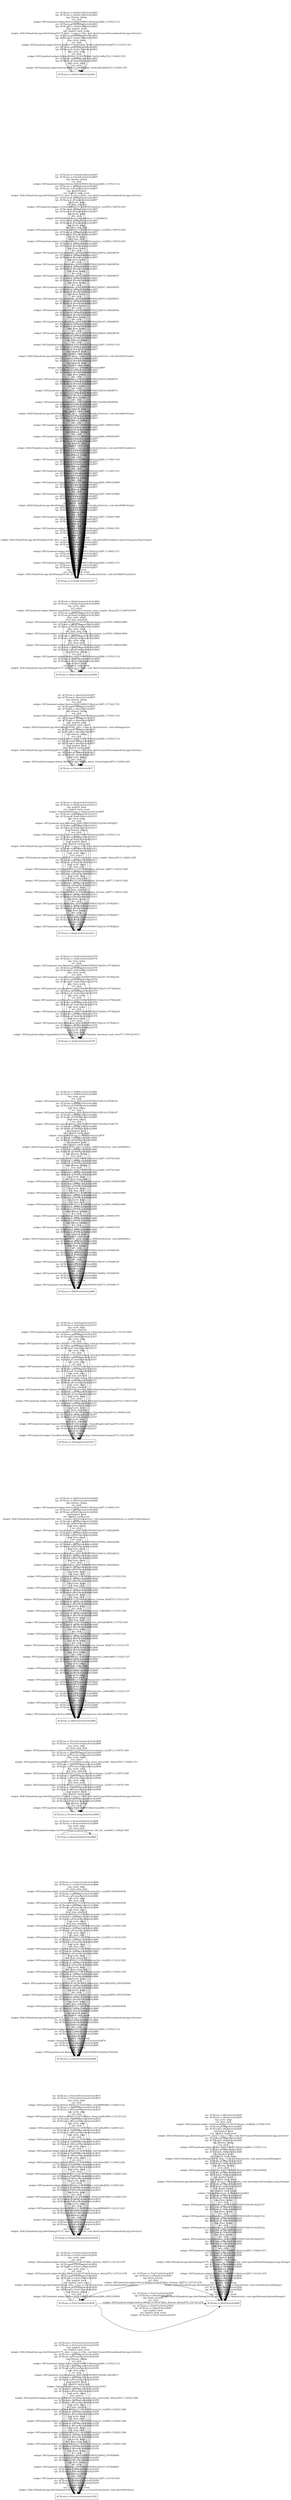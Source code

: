 digraph G {
 rankdir=LR;
 node[shape=box];
 n17 [label="ACT[com.cc.PictureListActivity]1059"];
 n10 [label="ACT[com.cc.FirstUseActivity]938"];
 n7 [label="ACT[com.cc.PicturePreviewActivity]916"];
 n3 [label="ACT[com.cc.ContactListActivity]886"];
 n4 [label="ACT[com.cc.BrowseFileActivity]898"];
 n6 [label="ACT[com.cc.PictureCategoryActivity]908"];
 n9 [label="ACT[com.cc.MainActivity]928"];
 n11 [label="ACT[com.cc.MyPictureActivity]948"];
 n16 [label="ACT[com.cc.SettingActivity]1037"];
 n14 [label="ACT[com.cc.HMDListActivity]986"];
 n18 [label="ACT[com.cc.TaskListActivity]1079"];
 n15 [label="ACT[com.cc.RingListActivity]1011"];
 n1 [label="ACT[com.cc.AboutActivity]837"];
 n13 [label="ACT[com.cc.RingCategoryActivity]962"];
 n2 [label="ACT[com.cc.FriendListActivity]857"];
 n5 [label="ACT[com.cc.SetItsCallActivity]903"];
 n14 -> n14 [label="src: ACT[com.cc.HMDListActivity]986\ntgt: ACT[com.cc.HMDListActivity]986\ntag: close_menu\nevt: click\nwidget: INFL[android.view.MenuItem,AID[21|ANONYMOUS]9175,10764]9173\n"];
 n14 -> n14 [label="src: ACT[com.cc.HMDListActivity]986\ntgt: ACT[com.cc.HMDListActivity]986\ntag: close_menu\nevt: click\nwidget: INFL[android.view.MenuItem,AID[11|ANONYMOUS]4662,10764]9165\n"];
 n14 -> n14 [label="src: ACT[com.cc.HMDListActivity]986\ntgt: ACT[com.cc.HMDListActivity]986\ntag: close_menu\nevt: click\nwidget: INFL[android.view.MenuItem,AID[10|ANONYMOUS]2197,10764]9159\n"];
 n14 -> n14 [label="src: ACT[com.cc.HMDListActivity]986\ntgt: ACT[com.cc.HMDListActivity]986\ntag: close_menu\nevt: click\nwidget: INFL[android.view.MenuItem,AID[30|ANONYMOUS]2216,10764]9169\n"];
 n2 -> n2 [label="src: ACT[com.cc.FriendListActivity]857\ntgt: ACT[com.cc.FriendListActivity]857\ntag: implicit_back\nevt: implicit_back_event\nwidget: DIALOG[android.app.AlertDialog]10164, alloc: <com.cc.FriendListActivity: void alertMdfFriend(int)>\n"];
 n2 -> n2 [label="src: ACT[com.cc.FriendListActivity]857\ntgt: ACT[com.cc.FriendListActivity]857\ntag: dismiss_dialog\nevt: click\nwidget: INFL[android.widget.Button,WID[16908314|button2]284,11366]11373\n"];
 n2 -> n2 [label="src: ACT[com.cc.FriendListActivity]857\ntgt: ACT[com.cc.FriendListActivity]857\ntag: dismiss_dialog\nevt: click\nwidget: INFL[android.widget.Button,WID[16908313|button1]287,11366]11371\n"];
 n2 -> n2 [label="src: ACT[com.cc.FriendListActivity]857\ntgt: ACT[com.cc.FriendListActivity]857\ntag: implicit_back\nevt: implicit_back_event\nwidget: DIALOG[android.app.AlertDialog]10169, alloc: <com.cc.FriendListActivity: void alertAddFriend(java.lang.String,java.lang.String)>\n"];
 n2 -> n2 [label="src: ACT[com.cc.FriendListActivity]857\ntgt: ACT[com.cc.FriendListActivity]857\ntag: dismiss_dialog\nevt: click\nwidget: INFL[android.widget.Button,WID[16908314|button2]284,11584]11591\n"];
 n2 -> n2 [label="src: ACT[com.cc.FriendListActivity]857\ntgt: ACT[com.cc.FriendListActivity]857\ntag: dismiss_dialog\nevt: click\nwidget: INFL[android.widget.Button,WID[16908313|button1]287,11584]11589\n"];
 n14 -> n14 [label="src: ACT[com.cc.HMDListActivity]986\ntgt: ACT[com.cc.HMDListActivity]986\ntag: implicit_back\nevt: implicit_back_event\nwidget: DIALOG[android.app.AlertDialog]10173, alloc: <com.cc.HMDListActivity: void addHMD()>\n"];
 n14 -> n14 [label="src: ACT[com.cc.HMDListActivity]986\ntgt: ACT[com.cc.HMDListActivity]986\ntag: dismiss_dialog\nevt: click\nwidget: INFL[android.widget.Button,WID[16908313|button1]287,11069]11074\n"];
 n14 -> n14 [label="src: ACT[com.cc.HMDListActivity]986\ntgt: ACT[com.cc.HMDListActivity]986\ntag: dismiss_dialog\nevt: click\nwidget: INFL[android.widget.Button,WID[16908314|button2]284,11069]11076\n"];
 n5 -> n5 [label="src: ACT[com.cc.SetItsCallActivity]903\ntgt: ACT[com.cc.SetItsCallActivity]903\ntag: cyclic_edge\nevt: click\nwidget: INFL[android.widget.Button,WID[2131361955|btn_SetItsAllCallIn]725,11349]11355\n"];
 n5 -> n5 [label="src: ACT[com.cc.SetItsCallActivity]903\ntgt: ACT[com.cc.SetItsCallActivity]903\ntag: cyclic_edge\nevt: click\nwidget: INFL[android.widget.Button,WID[2131361954|btn_SetItsCallIn]723,11349]11353\n"];
 n5 -> n5 [label="src: ACT[com.cc.SetItsCallActivity]903\ntgt: ACT[com.cc.SetItsCallActivity]903\ntag: cyclic_edge\nevt: click\nwidget: INFL[android.widget.Button,WID[2131361952|btn_SetItsCallInPickFriend]727,11347]11351\n"];
 n15 -> n15 [label="src: ACT[com.cc.RingListActivity]1011\ntgt: ACT[com.cc.RingListActivity]1011\ntag: close_menu\nevt: click\nwidget: INFL[android.view.MenuItem,AID[30|ANONYMOUS]2216,10790]2823\n"];
 n15 -> n15 [label="src: ACT[com.cc.RingListActivity]1011\ntgt: ACT[com.cc.RingListActivity]1011\ntag: close_menu\nevt: click\nwidget: INFL[android.view.MenuItem,AID[20|ANONYMOUS]2819,10790]2817\n"];
 n15 -> n15 [label="src: ACT[com.cc.RingListActivity]1011\ntgt: ACT[com.cc.RingListActivity]1011\ntag: close_menu\nevt: click\nwidget: INFL[android.view.MenuItem,AID[10|ANONYMOUS]2197,10790]2811\n"];
 n14 -> n14 [label="src: ACT[com.cc.HMDListActivity]986\ntgt: ACT[com.cc.HMDListActivity]986\ntag: cyclic_edge\nevt: item_click\nwidget: INFL[android.widget.ListView,WID[2131361883|FriendList_List]559,10902]10905\n"];
 n14 -> n14 [label="src: ACT[com.cc.HMDListActivity]986\ntgt: ACT[com.cc.HMDListActivity]986\ntag: cyclic_edge\nevt: long_click\nwidget: INFL[android.widget.ListView,WID[2131361883|FriendList_List]559,10902]10905\n"];
 n14 -> n14 [label="src: ACT[com.cc.HMDListActivity]986\ntgt: ACT[com.cc.HMDListActivity]986\ntag: cyclic_edge\nevt: item_long_click\nwidget: INFL[android.widget.ListView,WID[2131361883|FriendList_List]559,10902]10905\n"];
 n9 -> n9 [label="src: ACT[com.cc.MainActivity]928\ntgt: ACT[com.cc.MainActivity]928\ntag: implicit_back\nevt: implicit_back_event\nwidget: DIALOG[android.app.AlertDialog]10162, alloc: <com.cc.MainActivity: void openWelcomeOptionsDialog()>\n"];
 n11 -> n11 [label="src: ACT[com.cc.MyPictureActivity]948\ntgt: ACT[com.cc.MyPictureActivity]948\ntag: cyclic_edge\nevt: click\nwidget: INFL[android.widget.Button,WID[2131361922|mypicture_BeCalled]664,11337]11340\n"];
 n11 -> n11 [label="src: ACT[com.cc.MyPictureActivity]948\ntgt: ACT[com.cc.MyPictureActivity]948\ntag: cyclic_edge\nevt: item_selected\nwidget: INFL[android.widget.ListView,WID[2131361923|mypicture_List]666,11331]11334\n"];
 n11 -> n11 [label="src: ACT[com.cc.MyPictureActivity]948\ntgt: ACT[com.cc.MyPictureActivity]948\ntag: cyclic_edge\nevt: long_click\nwidget: INFL[android.widget.LinearLayout,WID[2131361920|mypicture_Lables]668,11332]11337\n"];
 n11 -> n11 [label="src: ACT[com.cc.MyPictureActivity]948\ntgt: ACT[com.cc.MyPictureActivity]948\ntag: cyclic_edge\nevt: item_click\nwidget: INFL[android.widget.ListView,WID[2131361923|mypicture_List]666,11331]11334\n"];
 n11 -> n11 [label="src: ACT[com.cc.MyPictureActivity]948\ntgt: ACT[com.cc.MyPictureActivity]948\ntag: cyclic_edge\nevt: item_long_click\nwidget: INFL[android.widget.ListView,WID[2131361923|mypicture_List]666,11331]11334\n"];
 n11 -> n11 [label="src: ACT[com.cc.MyPictureActivity]948\ntgt: ACT[com.cc.MyPictureActivity]948\ntag: cyclic_edge\nevt: click\nwidget: INFL[android.widget.LinearLayout,WID[2131361920|mypicture_Lables]668,11332]11337\n"];
 n11 -> n11 [label="src: ACT[com.cc.MyPictureActivity]948\ntgt: ACT[com.cc.MyPictureActivity]948\ntag: cyclic_edge\nevt: click\nwidget: INFL[android.widget.Button,WID[2131361924|mypicture_browse_file]675,11331]11335\n"];
 n11 -> n11 [label="src: ACT[com.cc.MyPictureActivity]948\ntgt: ACT[com.cc.MyPictureActivity]948\ntag: cyclic_edge\nevt: click\nwidget: INFL[android.widget.ListView,WID[2131361923|mypicture_List]666,11331]11334\n"];
 n11 -> n11 [label="src: ACT[com.cc.MyPictureActivity]948\ntgt: ACT[com.cc.MyPictureActivity]948\ntag: cyclic_edge\nevt: long_click\nwidget: INFL[android.widget.Button,WID[2131361922|mypicture_BeCalled]664,11337]11340\n"];
 n11 -> n11 [label="src: ACT[com.cc.MyPictureActivity]948\ntgt: ACT[com.cc.MyPictureActivity]948\ntag: cyclic_edge\nevt: click\nwidget: INFL[android.widget.Button,WID[2131361921|mypicture_CallIO]669,11337]11338\n"];
 n11 -> n11 [label="src: ACT[com.cc.MyPictureActivity]948\ntgt: ACT[com.cc.MyPictureActivity]948\ntag: cyclic_edge\nevt: long_click\nwidget: INFL[android.widget.Button,WID[2131361924|mypicture_browse_file]675,11331]11335\n"];
 n11 -> n11 [label="src: ACT[com.cc.MyPictureActivity]948\ntgt: ACT[com.cc.MyPictureActivity]948\ntag: cyclic_edge\nevt: long_click\nwidget: INFL[android.widget.Button,WID[2131361921|mypicture_CallIO]669,11337]11338\n"];
 n11 -> n11 [label="src: ACT[com.cc.MyPictureActivity]948\ntgt: ACT[com.cc.MyPictureActivity]948\ntag: cyclic_edge\nevt: long_click\nwidget: INFL[android.widget.ListView,WID[2131361923|mypicture_List]666,11331]11334\n"];
 n15 -> n15 [label="src: ACT[com.cc.RingListActivity]1011\ntgt: ACT[com.cc.RingListActivity]1011\ntag: cyclic_edge\nevt: item_selected\nwidget: INFL[android.widget.ListView,WID[2131361946|ringlist_listview_id]677,11281]11283\n"];
 n15 -> n15 [label="src: ACT[com.cc.RingListActivity]1011\ntgt: ACT[com.cc.RingListActivity]1011\ntag: cyclic_edge\nevt: item_long_click\nwidget: INFL[android.widget.ListView,WID[2131361946|ringlist_listview_id]677,11281]11283\n"];
 n15 -> n15 [label="src: ACT[com.cc.RingListActivity]1011\ntgt: ACT[com.cc.RingListActivity]1011\ntag: cyclic_edge\nevt: item_click\nwidget: INFL[android.widget.ListView,WID[2131361946|ringlist_listview_id]677,11281]11283\n"];
 n15 -> n15 [label="src: ACT[com.cc.RingListActivity]1011\ntgt: ACT[com.cc.RingListActivity]1011\ntag: cyclic_edge\nevt: select\nwidget: INFL[android.widget.RadioGroup,WID[2131361851|common_menu_ringlist_Menus]513,11282]11285\n"];
 n9 -> n9 [label="src: ACT[com.cc.MainActivity]928\ntgt: ACT[com.cc.MainActivity]928\ntag: implicit_back\nevt: implicit_back_event\nwidget: DIALOG[android.app.AlertDialog]10171, alloc: <com.cc.MainActivity: void createShortCutDialog()>\n"];
 n9 -> n9 [label="src: ACT[com.cc.MainActivity]928\ntgt: ACT[com.cc.MainActivity]928\ntag: dismiss_dialog\nevt: click\nwidget: INFL[android.widget.Button,WID[16908313|button1]287,11413]11418\n"];
 n2 -> n2 [label="src: ACT[com.cc.FriendListActivity]857\ntgt: ACT[com.cc.FriendListActivity]857\ntag: implicit_back\nevt: implicit_back_event\nwidget: DIALOG[android.app.AlertDialog]10174, alloc: <com.cc.FriendListActivity: void alertMdfFriGrp()>\n"];
 n2 -> n2 [label="src: ACT[com.cc.FriendListActivity]857\ntgt: ACT[com.cc.FriendListActivity]857\ntag: dismiss_dialog\nevt: click\nwidget: INFL[android.widget.Button,WID[16908313|button1]287,10891]10896\n"];
 n2 -> n2 [label="src: ACT[com.cc.FriendListActivity]857\ntgt: ACT[com.cc.FriendListActivity]857\ntag: dismiss_dialog\nevt: click\nwidget: INFL[android.widget.Button,WID[16908314|button2]284,10891]10898\n"];
 n14 -> n14 [label="src: ACT[com.cc.HMDListActivity]986\ntgt: ACT[com.cc.HMDListActivity]986\ntag: dismiss_dialog\nevt: click\nwidget: INFL[android.widget.Button,WID[16908314|button2]284,11657]11664\n"];
 n14 -> n14 [label="src: ACT[com.cc.HMDListActivity]986\ntgt: ACT[com.cc.HMDListActivity]986\ntag: dismiss_dialog\nevt: click\nwidget: INFL[android.widget.Button,WID[16908313|button1]287,11657]11662\n"];
 n14 -> n14 [label="src: ACT[com.cc.HMDListActivity]986\ntgt: ACT[com.cc.HMDListActivity]986\ntag: implicit_back\nevt: implicit_back_event\nwidget: DIALOG[android.app.AlertDialog]10183, alloc: <com.cc.HMDListActivity: void editHMD()>\n"];
 n17 -> n17 [label="src: ACT[com.cc.PictureListActivity]1059\ntgt: ACT[com.cc.PictureListActivity]1059\ntag: implicit_back\nevt: implicit_back_event\nwidget: DIALOG[android.app.AlertDialog]10168, alloc: <com.cc.PictureListActivity: void alertDelPic(int)>\n"];
 n17 -> n17 [label="src: ACT[com.cc.PictureListActivity]1059\ntgt: ACT[com.cc.PictureListActivity]1059\ntag: dismiss_dialog\nevt: click\nwidget: INFL[android.widget.Button,WID[16908313|button1]287,11431]11436\n"];
 n3 -> n3 [label="src: ACT[com.cc.ContactListActivity]886\ntgt: ACT[com.cc.ContactListActivity]886\ntag: close_menu\nevt: click\nwidget: INFL[android.view.MenuItem,AID[31|ANONYMOUS]1646,870]1644\n"];
 n3 -> n3 [label="src: ACT[com.cc.ContactListActivity]886\ntgt: ACT[com.cc.ContactListActivity]886\ntag: implicit_back\nevt: implicit_back_event\nwidget: OptionsMenu[com.cc.ContactListActivity]870\n"];
 n9 -> n9 [label="src: ACT[com.cc.MainActivity]928\ntgt: ACT[com.cc.MainActivity]928\ntag: implicit_back\nevt: implicit_back_event\nwidget: DIALOG[android.app.AlertDialog]10176, alloc: <com.cc.MainActivity: void openInitFailedDialog(java.lang.String)>\n"];
 n9 -> n9 [label="src: ACT[com.cc.MainActivity]928\ntgt: ACT[com.cc.MainActivity]928\ntag: dismiss_dialog\nevt: click\nwidget: INFL[android.widget.Button,WID[16908313|button1]287,11566]11571\n"];
 n18 -> n18 [label="src: ACT[com.cc.TaskListActivity]1079\ntgt: ACT[com.cc.TaskListActivity]1079\ntag: cyclic_edge\nevt: long_click\nwidget: INFL[android.widget.ExpandableListView,WID[2131361967|tasklist_download_task_view]717,10912]10913\n"];
 n4 -> n4 [label="src: ACT[com.cc.BrowseFileActivity]898\ntgt: ACT[com.cc.BrowseFileActivity]898\ntag: cyclic_edge\nevt: item_click\nwidget: INFL[android.widget.ListView,WID[2131361814|browse_file_list_view]491,11482]11483\n"];
 n2 -> n2 [label="src: ACT[com.cc.FriendListActivity]857\ntgt: ACT[com.cc.FriendListActivity]857\ntag: dismiss_dialog\nevt: click\nwidget: INFL[android.widget.Button,WID[16908313|button1]287,11136]11141\n"];
 n2 -> n2 [label="src: ACT[com.cc.FriendListActivity]857\ntgt: ACT[com.cc.FriendListActivity]857\ntag: dismiss_dialog\nevt: click\nwidget: INFL[android.widget.Button,WID[16908314|button2]284,11136]11143\n"];
 n2 -> n2 [label="src: ACT[com.cc.FriendListActivity]857\ntgt: ACT[com.cc.FriendListActivity]857\ntag: implicit_back\nevt: implicit_back_event\nwidget: DIALOG[android.app.AlertDialog]10172, alloc: <com.cc.FriendListActivity: void alertDelFriend(int)>\n"];
 n9 -> n9 [label="src: ACT[com.cc.MainActivity]928\ntgt: ACT[com.cc.MainActivity]928\ntag: close_menu\nevt: click\nwidget: INFL[android.view.MenuItem,AID[34|ANONYMOUS]5158,922]5157\n"];
 n9 -> n9 [label="src: ACT[com.cc.MainActivity]928\ntgt: ACT[com.cc.MainActivity]928\ntag: close_menu\nevt: click\nwidget: INFL[android.view.MenuItem,AID[33|ANONYMOUS]5163,922]5162\n"];
 n9 -> n9 [label="src: ACT[com.cc.MainActivity]928\ntgt: ACT[com.cc.MainActivity]928\ntag: close_menu\nevt: click\nwidget: INFL[android.view.MenuItem,AID[32|ANONYMOUS]5153,922]5152\n"];
 n9 -> n9 [label="src: ACT[com.cc.MainActivity]928\ntgt: ACT[com.cc.MainActivity]928\ntag: close_menu\nevt: click\nwidget: INFL[android.view.MenuItem,AID[31|ANONYMOUS]1646,922]5147\n"];
 n9 -> n9 [label="src: ACT[com.cc.MainActivity]928\ntgt: ACT[com.cc.MainActivity]928\ntag: implicit_back\nevt: implicit_back_event\nwidget: OptionsMenu[com.cc.MainActivity]922\n"];
 n17 -> n17 [label="src: ACT[com.cc.PictureListActivity]1059\ntgt: ACT[com.cc.PictureListActivity]1059\ntag: close_menu\nevt: click\nwidget: INFL[android.view.MenuItem,AID[10|ANONYMOUS]2197,10760]4667\n"];
 n17 -> n17 [label="src: ACT[com.cc.PictureListActivity]1059\ntgt: ACT[com.cc.PictureListActivity]1059\ntag: close_menu\nevt: click\nwidget: INFL[android.view.MenuItem,AID[11|ANONYMOUS]4662,10760]4660\n"];
 n17 -> n17 [label="src: ACT[com.cc.PictureListActivity]1059\ntgt: ACT[com.cc.PictureListActivity]1059\ntag: cyclic_edge\nevt: item_long_click\nwidget: INFL[android.widget.ListView,WID[2131361930|PictureList_List]650,11292]11294\n"];
 n17 -> n17 [label="src: ACT[com.cc.PictureListActivity]1059\ntgt: ACT[com.cc.PictureListActivity]1059\ntag: cyclic_edge\nevt: long_click\nwidget: INFL[android.widget.ListView,WID[2131361930|PictureList_List]650,11292]11294\n"];
 n17 -> n17 [label="src: ACT[com.cc.PictureListActivity]1059\ntgt: ACT[com.cc.PictureListActivity]1059\ntag: cyclic_edge\nevt: item_click\nwidget: INFL[android.widget.ListView,WID[2131361930|PictureList_List]650,11292]11294\n"];
 n17 -> n17 [label="src: ACT[com.cc.PictureListActivity]1059\ntgt: ACT[com.cc.PictureListActivity]1059\ntag: cyclic_edge\nevt: item_selected\nwidget: INFL[android.widget.ListView,WID[2131361930|PictureList_List]650,11292]11294\n"];
 n17 -> n17 [label="src: ACT[com.cc.PictureListActivity]1059\ntgt: ACT[com.cc.PictureListActivity]1059\ntag: cyclic_edge\nevt: select\nwidget: INFL[android.widget.RadioGroup,WID[2131361844|common_menu_picturelist_Menus]527,11293]11296\n"];
 n18 -> n18 [label="src: ACT[com.cc.TaskListActivity]1079\ntgt: ACT[com.cc.TaskListActivity]1079\ntag: close_menu\nevt: click\nwidget: INFL[android.view.MenuItem,AID[30|ANONYMOUS]2216,10738]2214\n"];
 n18 -> n18 [label="src: ACT[com.cc.TaskListActivity]1079\ntgt: ACT[com.cc.TaskListActivity]1079\ntag: close_menu\nevt: click\nwidget: INFL[android.view.MenuItem,AID[100|ANONYMOUS]2204,10738]2220\n"];
 n18 -> n18 [label="src: ACT[com.cc.TaskListActivity]1079\ntgt: ACT[com.cc.TaskListActivity]1079\ntag: close_menu\nevt: click\nwidget: INFL[android.view.MenuItem,AID[1000|ANONYMOUS]2210,10738]2208\n"];
 n18 -> n18 [label="src: ACT[com.cc.TaskListActivity]1079\ntgt: ACT[com.cc.TaskListActivity]1079\ntag: close_menu\nevt: click\nwidget: INFL[android.view.MenuItem,AID[1000|ANONYMOUS]2210,10738]2224\n"];
 n18 -> n18 [label="src: ACT[com.cc.TaskListActivity]1079\ntgt: ACT[com.cc.TaskListActivity]1079\ntag: close_menu\nevt: click\nwidget: INFL[android.view.MenuItem,AID[10|ANONYMOUS]2197,10738]2195\n"];
 n18 -> n18 [label="src: ACT[com.cc.TaskListActivity]1079\ntgt: ACT[com.cc.TaskListActivity]1079\ntag: close_menu\nevt: click\nwidget: INFL[android.view.MenuItem,AID[100|ANONYMOUS]2204,10738]2202\n"];
 n2 -> n2 [label="src: ACT[com.cc.FriendListActivity]857\ntgt: ACT[com.cc.FriendListActivity]857\ntag: dismiss_dialog\nevt: click\nwidget: INFL[android.widget.Button,WID[16908314|button2]284,10990]10997\n"];
 n2 -> n2 [label="src: ACT[com.cc.FriendListActivity]857\ntgt: ACT[com.cc.FriendListActivity]857\ntag: dismiss_dialog\nevt: click\nwidget: INFL[android.widget.Button,WID[16908313|button1]287,10990]10995\n"];
 n2 -> n2 [label="src: ACT[com.cc.FriendListActivity]857\ntgt: ACT[com.cc.FriendListActivity]857\ntag: implicit_back\nevt: implicit_back_event\nwidget: DIALOG[android.app.AlertDialog]10165, alloc: <com.cc.FriendListActivity: void alertAddFriGrp()>\n"];
 n2 -> n2 [label="src: ACT[com.cc.FriendListActivity]857\ntgt: ACT[com.cc.FriendListActivity]857\ntag: close_menu\nevt: click\nwidget: INFL[android.view.MenuItem,AID[31|ANONYMOUS]1646,840]9566\n"];
 n2 -> n2 [label="src: ACT[com.cc.FriendListActivity]857\ntgt: ACT[com.cc.FriendListActivity]857\ntag: close_menu\nevt: click\nwidget: INFL[android.view.MenuItem,AID[33|ANONYMOUS]5163,840]9573\n"];
 n2 -> n2 [label="src: ACT[com.cc.FriendListActivity]857\ntgt: ACT[com.cc.FriendListActivity]857\ntag: close_menu\nevt: click\nwidget: INFL[android.view.MenuItem,AID[32|ANONYMOUS]5153,840]9570\n"];
 n2 -> n2 [label="src: ACT[com.cc.FriendListActivity]857\ntgt: ACT[com.cc.FriendListActivity]857\ntag: implicit_back\nevt: implicit_back_event\nwidget: OptionsMenu[com.cc.FriendListActivity]840\n"];
 n1 -> n1 [label="src: ACT[com.cc.AboutActivity]837\ntgt: ACT[com.cc.AboutActivity]837\ntag: cyclic_edge\nevt: click\nwidget: INFL[android.widget.Button,WID[2131361799|btn_about_CheckUpdate]476,11259]11265\n"];
 n17 -> n17 [label="src: ACT[com.cc.PictureListActivity]1059\ntgt: ACT[com.cc.PictureListActivity]1059\ntag: implicit_back\nevt: implicit_back_event\nwidget: OptionsMenu[com.cc.PictureListActivity]1043\n"];
 n17 -> n17 [label="src: ACT[com.cc.PictureListActivity]1059\ntgt: ACT[com.cc.PictureListActivity]1059\ntag: close_menu\nevt: click\nwidget: INFL[android.view.MenuItem,AID[31|ANONYMOUS]1646,1043]4671\n"];
 n2 -> n2 [label="src: ACT[com.cc.FriendListActivity]857\ntgt: ACT[com.cc.FriendListActivity]857\ntag: implicit_back\nevt: implicit_back_event\nwidget: DIALOG[android.app.AlertDialog]10170, alloc: <com.cc.FriendListActivity: void alertDelFriGrp()>\n"];
 n2 -> n2 [label="src: ACT[com.cc.FriendListActivity]857\ntgt: ACT[com.cc.FriendListActivity]857\ntag: dismiss_dialog\nevt: click\nwidget: INFL[android.widget.Button,WID[16908313|button1]287,11505]11510\n"];
 n14 -> n14 [label="src: ACT[com.cc.HMDListActivity]986\ntgt: ACT[com.cc.HMDListActivity]986\ntag: implicit_back\nevt: implicit_back_event\nwidget: OptionsMenu[com.cc.HMDListActivity]970\n"];
 n14 -> n14 [label="src: ACT[com.cc.HMDListActivity]986\ntgt: ACT[com.cc.HMDListActivity]986\ntag: close_menu\nevt: click\nwidget: INFL[android.view.MenuItem,AID[31|ANONYMOUS]1646,970]9178\n"];
 n14 -> n14 [label="src: ACT[com.cc.HMDListActivity]986\ntgt: ACT[com.cc.HMDListActivity]986\ntag: close_menu\nevt: click\nwidget: INFL[android.view.MenuItem,AID[33|ANONYMOUS]5163,970]9187\n"];
 n14 -> n14 [label="src: ACT[com.cc.HMDListActivity]986\ntgt: ACT[com.cc.HMDListActivity]986\ntag: close_menu\nevt: click\nwidget: INFL[android.view.MenuItem,AID[32|ANONYMOUS]5153,970]9183\n"];
 n9 -> n9 [label="src: ACT[com.cc.MainActivity]928\ntgt: ACT[com.cc.MainActivity]928\ntag: implicit_back\nevt: implicit_back_event\nwidget: DIALOG[android.app.AlertDialog]10177, alloc: <com.cc.MainActivity: void alertShareToFriend(java.lang.String)>\n"];
 n9 -> n9 [label="src: ACT[com.cc.MainActivity]928\ntgt: ACT[com.cc.MainActivity]928\ntag: dismiss_dialog\nevt: click\nwidget: INFL[android.widget.Button,WID[16908313|button1]287,10923]10928\n"];
 n9 -> n9 [label="src: ACT[com.cc.MainActivity]928\ntgt: ACT[com.cc.MainActivity]928\ntag: implicit_back\nevt: implicit_back_event\nwidget: DIALOG[android.app.AlertDialog]10178, alloc: <com.cc.MainActivity: void openUninstallDialog()>\n"];
 n2 -> n2 [label="src: ACT[com.cc.FriendListActivity]857\ntgt: ACT[com.cc.FriendListActivity]857\ntag: close_menu\nevt: click\nwidget: INFL[android.view.MenuItem,AID[11|ANONYMOUS]4662,10820]9536\n"];
 n2 -> n2 [label="src: ACT[com.cc.FriendListActivity]857\ntgt: ACT[com.cc.FriendListActivity]857\ntag: close_menu\nevt: click\nwidget: INFL[android.view.MenuItem,AID[10|ANONYMOUS]2197,10820]9541\n"];
 n2 -> n2 [label="src: ACT[com.cc.FriendListActivity]857\ntgt: ACT[com.cc.FriendListActivity]857\ntag: close_menu\nevt: click\nwidget: INFL[android.view.MenuItem,AID[20|ANONYMOUS]2819,10820]9562\n"];
 n2 -> n2 [label="src: ACT[com.cc.FriendListActivity]857\ntgt: ACT[com.cc.FriendListActivity]857\ntag: close_menu\nevt: click\nwidget: INFL[android.view.MenuItem,AID[22|ANONYMOUS]9553,10820]9551\n"];
 n2 -> n2 [label="src: ACT[com.cc.FriendListActivity]857\ntgt: ACT[com.cc.FriendListActivity]857\ntag: close_menu\nevt: click\nwidget: INFL[android.view.MenuItem,AID[23|ANONYMOUS]9547,10820]9545\n"];
 n2 -> n2 [label="src: ACT[com.cc.FriendListActivity]857\ntgt: ACT[com.cc.FriendListActivity]857\ntag: close_menu\nevt: click\nwidget: INFL[android.view.MenuItem,AID[21|ANONYMOUS]9175,10820]9557\n"];
 n2 -> n2 [label="src: ACT[com.cc.FriendListActivity]857\ntgt: ACT[com.cc.FriendListActivity]857\ntag: close_menu\nevt: click\nwidget: INFL[android.view.MenuItem,AID[13|ANONYMOUS]4390,10820]9524\n"];
 n2 -> n2 [label="src: ACT[com.cc.FriendListActivity]857\ntgt: ACT[com.cc.FriendListActivity]857\ntag: close_menu\nevt: click\nwidget: INFL[android.view.MenuItem,AID[12|ANONYMOUS]9532,10820]9530\n"];
 n10 -> n10 [label="src: ACT[com.cc.FirstUseActivity]938\ntgt: ACT[com.cc.FirstUseActivity]938\ntag: dismiss_dialog\nevt: click\nwidget: INFL[android.widget.Button,WID[16908314|button2]284,10851]10858\n"];
 n10 -> n10 [label="src: ACT[com.cc.FirstUseActivity]938\ntgt: ACT[com.cc.FirstUseActivity]938\ntag: implicit_back\nevt: implicit_back_event\nwidget: DIALOG[android.app.AlertDialog]10184, alloc: <com.cc.FirstUseActivity: void checkNetworkAvailable()>\n"];
 n11 -> n11 [label="src: ACT[com.cc.MyPictureActivity]948\ntgt: ACT[com.cc.MyPictureActivity]948\ntag: close_menu\nevt: click\nwidget: INFL[android.view.MenuItem,AID[15|ANONYMOUS]4404,10822]4402\n"];
 n11 -> n11 [label="src: ACT[com.cc.MyPictureActivity]948\ntgt: ACT[com.cc.MyPictureActivity]948\ntag: close_menu\nevt: click\nwidget: INFL[android.view.MenuItem,AID[14|ANONYMOUS]4414,10822]4412\n"];
 n11 -> n11 [label="src: ACT[com.cc.MyPictureActivity]948\ntgt: ACT[com.cc.MyPictureActivity]948\ntag: close_menu\nevt: click\nwidget: INFL[android.view.MenuItem,AID[13|ANONYMOUS]4390,10822]4388\n"];
 n11 -> n11 [label="src: ACT[com.cc.MyPictureActivity]948\ntgt: ACT[com.cc.MyPictureActivity]948\ntag: close_menu\nevt: click\nwidget: INFL[android.view.MenuItem,AID[10|ANONYMOUS]2197,10822]4408\n"];
 n11 -> n11 [label="src: ACT[com.cc.MyPictureActivity]948\ntgt: ACT[com.cc.MyPictureActivity]948\ntag: implicit_back\nevt: implicit_back_event\nwidget: DIALOG[android.app.AlertDialog]10180, alloc: <com.cc.MyPictureActivity: void openDeleteDialog(com.cc.model.CallSchema)>\n"];
 n11 -> n11 [label="src: ACT[com.cc.MyPictureActivity]948\ntgt: ACT[com.cc.MyPictureActivity]948\ntag: dismiss_dialog\nevt: click\nwidget: INFL[android.widget.Button,WID[16908313|button1]287,11186]11191\n"];
 n16 -> n16 [label="src: ACT[com.cc.SettingActivity]1037\ntgt: ACT[com.cc.SettingActivity]1037\ntag: cyclic_edge\nevt: click\nwidget: INFL[android.widget.CheckBox,WID[2131361966|setting_SwitcherAutoUpdate]715,11617]11647\n"];
 n16 -> n16 [label="src: ACT[com.cc.SettingActivity]1037\ntgt: ACT[com.cc.SettingActivity]1037\ntag: cyclic_edge\nevt: item_selected\nwidget: INFL[android.widget.Spinner,WID[2131361964|setting_ChoiceRingAcceptType]719,11611]11641\n"];
 n16 -> n16 [label="src: ACT[com.cc.SettingActivity]1037\ntgt: ACT[com.cc.SettingActivity]1037\ntag: cyclic_edge\nevt: item_selected\nwidget: INFL[android.widget.Spinner,WID[2131361963|setting_ChoiceHmdType]710,11609]11638\n"];
 n16 -> n16 [label="src: ACT[com.cc.SettingActivity]1037\ntgt: ACT[com.cc.SettingActivity]1037\ntag: cyclic_edge\nevt: click\nwidget: INFL[android.widget.CheckBox,WID[2131361959|setting_SwitcherChuanQingScreen]733,11601]11626\n"];
 n16 -> n16 [label="src: ACT[com.cc.SettingActivity]1037\ntgt: ACT[com.cc.SettingActivity]1037\ntag: cyclic_edge\nevt: item_selected\nwidget: INFL[android.widget.Spinner,WID[2131361961|setting_ChoicePicturePreviewType]713,11605]11632\n"];
 n16 -> n16 [label="src: ACT[com.cc.SettingActivity]1037\ntgt: ACT[com.cc.SettingActivity]1037\ntag: cyclic_edge\nevt: item_selected\nwidget: INFL[android.widget.Spinner,WID[2131361962|setting_ChoiceRingPreviewType]708,11607]11635\n"];
 n16 -> n16 [label="src: ACT[com.cc.SettingActivity]1037\ntgt: ACT[com.cc.SettingActivity]1037\ntag: cyclic_edge\nevt: click\nwidget: INFL[android.widget.CheckBox,WID[2131361957|setting_SwitcherCallInScreen]736,11597]11620\n"];
 n16 -> n16 [label="src: ACT[com.cc.SettingActivity]1037\ntgt: ACT[com.cc.SettingActivity]1037\ntag: cyclic_edge\nevt: click\nwidget: INFL[android.widget.CheckBox,WID[2131361958|setting_SwitcherCallOutScreen]731,11599]11623\n"];
 n16 -> n16 [label="src: ACT[com.cc.SettingActivity]1037\ntgt: ACT[com.cc.SettingActivity]1037\ntag: cyclic_edge\nevt: click\nwidget: INFL[android.widget.CheckBox,WID[2131361960|setting_SwitcherShowAreaInfo]712,11603]11629\n"];
 n16 -> n16 [label="src: ACT[com.cc.SettingActivity]1037\ntgt: ACT[com.cc.SettingActivity]1037\ntag: cyclic_edge\nevt: item_selected\nwidget: INFL[android.widget.Spinner,WID[2131361965|setting_ChoiceAutoAnswer]721,11615]11644\n"];
 n2 -> n2 [label="src: ACT[com.cc.FriendListActivity]857\ntgt: ACT[com.cc.FriendListActivity]857\ntag: cyclic_edge\nevt: item_click\nwidget: INFL[android.widget.ListView,WID[2131361883|FriendList_List]559,11487]11491\n"];
 n2 -> n2 [label="src: ACT[com.cc.FriendListActivity]857\ntgt: ACT[com.cc.FriendListActivity]857\ntag: cyclic_edge\nevt: item_long_click\nwidget: INFL[android.widget.ListView,WID[2131361883|FriendList_List]559,11487]11491\n"];
 n2 -> n2 [label="src: ACT[com.cc.FriendListActivity]857\ntgt: ACT[com.cc.FriendListActivity]857\ntag: cyclic_edge\nevt: click\nwidget: NEWVIEW[android.widget.Button,*,11490]9410\n"];
 n2 -> n2 [label="src: ACT[com.cc.FriendListActivity]857\ntgt: ACT[com.cc.FriendListActivity]857\ntag: cyclic_edge\nevt: item_selected\nwidget: INFL[android.widget.ListView,WID[2131361883|FriendList_List]559,11487]11491\n"];
 n10 -> n10 [label="src: ACT[com.cc.FirstUseActivity]938\ntgt: ACT[com.cc.FirstUseActivity]938\ntag: cyclic_edge\nevt: click\nwidget: INFL[android.widget.Button,WID[2131361873|btn_firstuse_Retry]578,11271]11278\n"];
 n10 -> n10 [label="src: ACT[com.cc.FirstUseActivity]938\ntgt: ACT[com.cc.FirstUseActivity]938\ntag: cyclic_edge\nevt: click\nwidget: INFL[android.widget.Button,WID[2131361874|btn_firstuse_Ok]572,11271]11279\n"];
 n10 -> n9 [label="src: ACT[com.cc.FirstUseActivity]938\ntgt: ACT[com.cc.MainActivity]928\ntag: finish_activity\nevt: click\nwidget: INFL[android.widget.Button,WID[2131361874|btn_firstuse_Ok]572,11271]11279\n"];
 n10 -> n9 [label="src: ACT[com.cc.FirstUseActivity]938\ntgt: ACT[com.cc.MainActivity]928\ntag: finish_activity\nevt: click\nwidget: INFL[android.widget.Button,WID[2131361873|btn_firstuse_Retry]578,11271]11278\n"];
 n10 -> n9 [label="src: ACT[com.cc.FirstUseActivity]938\ntgt: ACT[com.cc.MainActivity]928\ntag: implicit_back\nevt: implicit_back_event\nwidget: ACT[com.cc.FirstUseActivity]938\n"];
 n1 -> n1 [label="src: ACT[com.cc.AboutActivity]837\ntgt: ACT[com.cc.AboutActivity]837\ntag: implicit_back\nevt: implicit_back_event\nwidget: DIALOG[android.app.AlertDialog]10175, alloc: <com.cc.Utils: void AlertConnectNetwork(android.app.Activity)>\n"];
 n17 -> n17 [label="src: ACT[com.cc.PictureListActivity]1059\ntgt: ACT[com.cc.PictureListActivity]1059\ntag: dismiss_dialog\nevt: click\nwidget: INFL[android.widget.Button,WID[16908314|button2]284,11105]11112\n"];
 n17 -> n17 [label="src: ACT[com.cc.PictureListActivity]1059\ntgt: ACT[com.cc.PictureListActivity]1059\ntag: implicit_back\nevt: implicit_back_event\nwidget: DIALOG[android.app.AlertDialog]10175, alloc: <com.cc.Utils: void AlertConnectNetwork(android.app.Activity)>\n"];
 n1 -> n1 [label="src: ACT[com.cc.AboutActivity]837\ntgt: ACT[com.cc.AboutActivity]837\ntag: dismiss_dialog\nevt: click\nwidget: INFL[android.widget.Button,WID[16908314|button2]284,11105]11112\n"];
 n13 -> n13 [label="src: ACT[com.cc.RingCategoryActivity]962\ntgt: ACT[com.cc.RingCategoryActivity]962\ntag: implicit_back\nevt: implicit_back_event\nwidget: DIALOG[android.app.AlertDialog]10175, alloc: <com.cc.Utils: void AlertConnectNetwork(android.app.Activity)>\n"];
 n2 -> n2 [label="src: ACT[com.cc.FriendListActivity]857\ntgt: ACT[com.cc.FriendListActivity]857\ntag: implicit_back\nevt: implicit_back_event\nwidget: DIALOG[android.app.AlertDialog]10175, alloc: <com.cc.Utils: void AlertConnectNetwork(android.app.Activity)>\n"];
 n3 -> n3 [label="src: ACT[com.cc.ContactListActivity]886\ntgt: ACT[com.cc.ContactListActivity]886\ntag: dismiss_dialog\nevt: click\nwidget: INFL[android.widget.Button,WID[16908314|button2]284,11105]11112\n"];
 n2 -> n2 [label="src: ACT[com.cc.FriendListActivity]857\ntgt: ACT[com.cc.FriendListActivity]857\ntag: dismiss_dialog\nevt: click\nwidget: INFL[android.widget.Button,WID[16908314|button2]284,11105]11112\n"];
 n15 -> n15 [label="src: ACT[com.cc.RingListActivity]1011\ntgt: ACT[com.cc.RingListActivity]1011\ntag: implicit_back\nevt: implicit_back_event\nwidget: DIALOG[android.app.AlertDialog]10175, alloc: <com.cc.Utils: void AlertConnectNetwork(android.app.Activity)>\n"];
 n13 -> n13 [label="src: ACT[com.cc.RingCategoryActivity]962\ntgt: ACT[com.cc.RingCategoryActivity]962\ntag: dismiss_dialog\nevt: click\nwidget: INFL[android.widget.Button,WID[16908314|button2]284,11105]11112\n"];
 n6 -> n6 [label="src: ACT[com.cc.PictureCategoryActivity]908\ntgt: ACT[com.cc.PictureCategoryActivity]908\ntag: dismiss_dialog\nevt: click\nwidget: INFL[android.widget.Button,WID[16908314|button2]284,11105]11112\n"];
 n5 -> n5 [label="src: ACT[com.cc.SetItsCallActivity]903\ntgt: ACT[com.cc.SetItsCallActivity]903\ntag: implicit_back\nevt: implicit_back_event\nwidget: DIALOG[android.app.AlertDialog]10175, alloc: <com.cc.Utils: void AlertConnectNetwork(android.app.Activity)>\n"];
 n5 -> n5 [label="src: ACT[com.cc.SetItsCallActivity]903\ntgt: ACT[com.cc.SetItsCallActivity]903\ntag: dismiss_dialog\nevt: click\nwidget: INFL[android.widget.Button,WID[16908314|button2]284,11105]11112\n"];
 n7 -> n7 [label="src: ACT[com.cc.PicturePreviewActivity]916\ntgt: ACT[com.cc.PicturePreviewActivity]916\ntag: implicit_back\nevt: implicit_back_event\nwidget: DIALOG[android.app.AlertDialog]10175, alloc: <com.cc.Utils: void AlertConnectNetwork(android.app.Activity)>\n"];
 n15 -> n15 [label="src: ACT[com.cc.RingListActivity]1011\ntgt: ACT[com.cc.RingListActivity]1011\ntag: dismiss_dialog\nevt: click\nwidget: INFL[android.widget.Button,WID[16908314|button2]284,11105]11112\n"];
 n9 -> n9 [label="src: ACT[com.cc.MainActivity]928\ntgt: ACT[com.cc.MainActivity]928\ntag: dismiss_dialog\nevt: click\nwidget: INFL[android.widget.Button,WID[16908314|button2]284,11105]11112\n"];
 n6 -> n6 [label="src: ACT[com.cc.PictureCategoryActivity]908\ntgt: ACT[com.cc.PictureCategoryActivity]908\ntag: implicit_back\nevt: implicit_back_event\nwidget: DIALOG[android.app.AlertDialog]10175, alloc: <com.cc.Utils: void AlertConnectNetwork(android.app.Activity)>\n"];
 n7 -> n7 [label="src: ACT[com.cc.PicturePreviewActivity]916\ntgt: ACT[com.cc.PicturePreviewActivity]916\ntag: dismiss_dialog\nevt: click\nwidget: INFL[android.widget.Button,WID[16908314|button2]284,11105]11112\n"];
 n3 -> n3 [label="src: ACT[com.cc.ContactListActivity]886\ntgt: ACT[com.cc.ContactListActivity]886\ntag: implicit_back\nevt: implicit_back_event\nwidget: DIALOG[android.app.AlertDialog]10175, alloc: <com.cc.Utils: void AlertConnectNetwork(android.app.Activity)>\n"];
 n9 -> n9 [label="src: ACT[com.cc.MainActivity]928\ntgt: ACT[com.cc.MainActivity]928\ntag: implicit_back\nevt: implicit_back_event\nwidget: DIALOG[android.app.AlertDialog]10175, alloc: <com.cc.Utils: void AlertConnectNetwork(android.app.Activity)>\n"];
 n3 -> n3 [label="src: ACT[com.cc.ContactListActivity]886\ntgt: ACT[com.cc.ContactListActivity]886\ntag: cyclic_edge\nevt: item_selected\nwidget: INFL[android.widget.ListView,WID[2131361859|contactlist_List]545,10934]10938\n"];
 n3 -> n3 [label="src: ACT[com.cc.ContactListActivity]886\ntgt: ACT[com.cc.ContactListActivity]886\ntag: cyclic_edge\nevt: click\nwidget: INFL[android.widget.Button,WID[2131361862|btn_contactlist_commend]550,10935]10940\n"];
 n3 -> n3 [label="src: ACT[com.cc.ContactListActivity]886\ntgt: ACT[com.cc.ContactListActivity]886\ntag: cyclic_edge\nevt: click\nwidget: INFL[android.widget.Button,WID[2131361863|btn_contactlist_SetCallPic]552,10935]10942\n"];
 n3 -> n3 [label="src: ACT[com.cc.ContactListActivity]886\ntgt: ACT[com.cc.ContactListActivity]886\ntag: cyclic_edge\nevt: item_long_click\nwidget: INFL[android.widget.ListView,WID[2131361859|contactlist_List]545,11165]11169\n"];
 n3 -> n3 [label="src: ACT[com.cc.ContactListActivity]886\ntgt: ACT[com.cc.ContactListActivity]886\ntag: cyclic_edge\nevt: item_long_click\nwidget: INFL[android.widget.ListView,WID[2131361859|contactlist_List]545,11321]11325\n"];
 n3 -> n3 [label="src: ACT[com.cc.ContactListActivity]886\ntgt: ACT[com.cc.ContactListActivity]886\ntag: cyclic_edge\nevt: item_click\nwidget: INFL[android.widget.ListView,WID[2131361859|contactlist_List]545,11165]11169\n"];
 n3 -> n3 [label="src: ACT[com.cc.ContactListActivity]886\ntgt: ACT[com.cc.ContactListActivity]886\ntag: cyclic_edge\nevt: item_click\nwidget: INFL[android.widget.ListView,WID[2131361859|contactlist_List]545,11321]11325\n"];
 n3 -> n3 [label="src: ACT[com.cc.ContactListActivity]886\ntgt: ACT[com.cc.ContactListActivity]886\ntag: cyclic_edge\nevt: item_selected\nwidget: INFL[android.widget.ListView,WID[2131361859|contactlist_List]545,11165]11169\n"];
 n3 -> n3 [label="src: ACT[com.cc.ContactListActivity]886\ntgt: ACT[com.cc.ContactListActivity]886\ntag: cyclic_edge\nevt: item_selected\nwidget: INFL[android.widget.ListView,WID[2131361859|contactlist_List]545,11321]11325\n"];
 n3 -> n3 [label="src: ACT[com.cc.ContactListActivity]886\ntgt: ACT[com.cc.ContactListActivity]886\ntag: cyclic_edge\nevt: item_click\nwidget: INFL[android.widget.ListView,WID[2131361859|contactlist_List]545,10934]10938\n"];
 n3 -> n3 [label="src: ACT[com.cc.ContactListActivity]886\ntgt: ACT[com.cc.ContactListActivity]886\ntag: cyclic_edge\nevt: item_long_click\nwidget: INFL[android.widget.ListView,WID[2131361859|contactlist_List]545,10934]10938\n"];
 n1 -> n1 [label="src: ACT[com.cc.AboutActivity]837\ntgt: ACT[com.cc.AboutActivity]837\ntag: implicit_back\nevt: implicit_back_event\nwidget: DIALOG[android.app.AlertDialog]10185, alloc: <com.cc.AboutActivity: void addSuggest()>\n"];
 n1 -> n1 [label="src: ACT[com.cc.AboutActivity]837\ntgt: ACT[com.cc.AboutActivity]837\ntag: dismiss_dialog\nevt: click\nwidget: INFL[android.widget.Button,WID[16908314|button2]284,11716]11723\n"];
 n1 -> n1 [label="src: ACT[com.cc.AboutActivity]837\ntgt: ACT[com.cc.AboutActivity]837\ntag: dismiss_dialog\nevt: click\nwidget: INFL[android.widget.Button,WID[16908313|button1]287,11716]11721\n"];
 n13 -> n13 [label="src: ACT[com.cc.RingCategoryActivity]962\ntgt: ACT[com.cc.RingCategoryActivity]962\ntag: cyclic_edge\nevt: item_click\nwidget: INFL[android.widget.ListView,WID[2131361942|ringcategory_List]700,10966]10968\n"];
 n13 -> n13 [label="src: ACT[com.cc.RingCategoryActivity]962\ntgt: ACT[com.cc.RingCategoryActivity]962\ntag: cyclic_edge\nevt: item_long_click\nwidget: INFL[android.widget.ListView,WID[2131361942|ringcategory_List]700,10966]10968\n"];
 n13 -> n13 [label="src: ACT[com.cc.RingCategoryActivity]962\ntgt: ACT[com.cc.RingCategoryActivity]962\ntag: cyclic_edge\nevt: item_selected\nwidget: INFL[android.widget.ListView,WID[2131361942|ringcategory_List]700,10966]10968\n"];
 n13 -> n13 [label="src: ACT[com.cc.RingCategoryActivity]962\ntgt: ACT[com.cc.RingCategoryActivity]962\ntag: cyclic_edge\nevt: select\nwidget: INFL[android.widget.RadioGroup,WID[2131361851|common_menu_ringlist_Menus]513,10967]10970\n"];
 n9 -> n9 [label="src: ACT[com.cc.MainActivity]928\ntgt: ACT[com.cc.MainActivity]928\ntag: cyclic_edge\nevt: item_click\nwidget: INFL[android.widget.GridView,WID[2131361919|main_Grid]628,11078]11079\n"];
 n7 -> n7 [label="src: ACT[com.cc.PicturePreviewActivity]916\ntgt: ACT[com.cc.PicturePreviewActivity]916\ntag: cyclic_edge\nevt: click\nwidget: INFL[android.widget.Button,WID[2131361939|btn_SendMMS]695,11221]11223\n"];
 n7 -> n7 [label="src: ACT[com.cc.PicturePreviewActivity]916\ntgt: ACT[com.cc.PicturePreviewActivity]916\ntag: cyclic_edge\nevt: click\nwidget: INFL[android.widget.Button,WID[2131361938|btn_DownLoadPic]693,11229]11230\n"];
 n7 -> n7 [label="src: ACT[com.cc.PicturePreviewActivity]916\ntgt: ACT[com.cc.PicturePreviewActivity]916\ntag: cyclic_edge\nevt: click\nwidget: INFL[android.widget.Button,WID[2131361935|btn_SetCallIn]658,11199]11201\n"];
 n7 -> n7 [label="src: ACT[com.cc.PicturePreviewActivity]916\ntgt: ACT[com.cc.PicturePreviewActivity]916\ntag: cyclic_edge\nevt: click\nwidget: INFL[android.widget.Button,WID[2131361937|btn_toSetItsCallIn]698,11206]11209\n"];
 n7 -> n7 [label="src: ACT[com.cc.PicturePreviewActivity]916\ntgt: ACT[com.cc.PicturePreviewActivity]916\ntag: cyclic_edge\nevt: click\nwidget: INFL[android.widget.Button,WID[2131361936|btn_SetCallOut]697,11199]11202\n"];
 n7 -> n7 [label="src: ACT[com.cc.PicturePreviewActivity]916\ntgt: ACT[com.cc.PicturePreviewActivity]916\ntag: cyclic_edge\nevt: click\nwidget: INFL[android.widget.Button,WID[2131361936|btn_SetCallOut]697,11208]11213\n"];
 n7 -> n7 [label="src: ACT[com.cc.PicturePreviewActivity]916\ntgt: ACT[com.cc.PicturePreviewActivity]916\ntag: cyclic_edge\nevt: click\nwidget: INFL[android.widget.Button,WID[2131361939|btn_SendMMS]695,11211]11216\n"];
 n7 -> n7 [label="src: ACT[com.cc.PicturePreviewActivity]916\ntgt: ACT[com.cc.PicturePreviewActivity]916\ntag: cyclic_edge\nevt: click\nwidget: INFL[android.widget.Button,WID[2131361935|btn_SetCallIn]658,11208]11212\n"];
 n7 -> n7 [label="src: ACT[com.cc.PicturePreviewActivity]916\ntgt: ACT[com.cc.PicturePreviewActivity]916\ntag: cyclic_edge\nevt: click\nwidget: INFL[android.widget.Button,WID[2131361938|btn_DownLoadPic]693,11211]11214\n"];
 n7 -> n7 [label="src: ACT[com.cc.PicturePreviewActivity]916\ntgt: ACT[com.cc.PicturePreviewActivity]916\ntag: cyclic_edge\nevt: click\nwidget: INFL[android.widget.Button,WID[2131361939|btn_SendMMS]695,11229]11232\n"];
 n6 -> n6 [label="src: ACT[com.cc.PictureCategoryActivity]908\ntgt: ACT[com.cc.PictureCategoryActivity]908\ntag: cyclic_edge\nevt: item_click\nwidget: INFL[android.widget.ListView,WID[2131361926|picturecategory_List]671,11307]11309\n"];
 n6 -> n6 [label="src: ACT[com.cc.PictureCategoryActivity]908\ntgt: ACT[com.cc.PictureCategoryActivity]908\ntag: cyclic_edge\nevt: item_selected\nwidget: INFL[android.widget.ListView,WID[2131361926|picturecategory_List]671,11307]11309\n"];
 n6 -> n6 [label="src: ACT[com.cc.PictureCategoryActivity]908\ntgt: ACT[com.cc.PictureCategoryActivity]908\ntag: cyclic_edge\nevt: select\nwidget: INFL[android.widget.RadioGroup,WID[2131361844|common_menu_picturelist_Menus]527,11308]11311\n"];
 n6 -> n6 [label="src: ACT[com.cc.PictureCategoryActivity]908\ntgt: ACT[com.cc.PictureCategoryActivity]908\ntag: cyclic_edge\nevt: item_long_click\nwidget: INFL[android.widget.ListView,WID[2131361926|picturecategory_List]671,11307]11309\n"];
 n15 -> n15 [label="src: ACT[com.cc.RingListActivity]1011\ntgt: ACT[com.cc.RingListActivity]1011\ntag: close_menu\nevt: click\nwidget: INFL[android.view.MenuItem,AID[31|ANONYMOUS]1646,995]2827\n"];
 n15 -> n15 [label="src: ACT[com.cc.RingListActivity]1011\ntgt: ACT[com.cc.RingListActivity]1011\ntag: implicit_back\nevt: implicit_back_event\nwidget: OptionsMenu[com.cc.RingListActivity]995\n"];
}